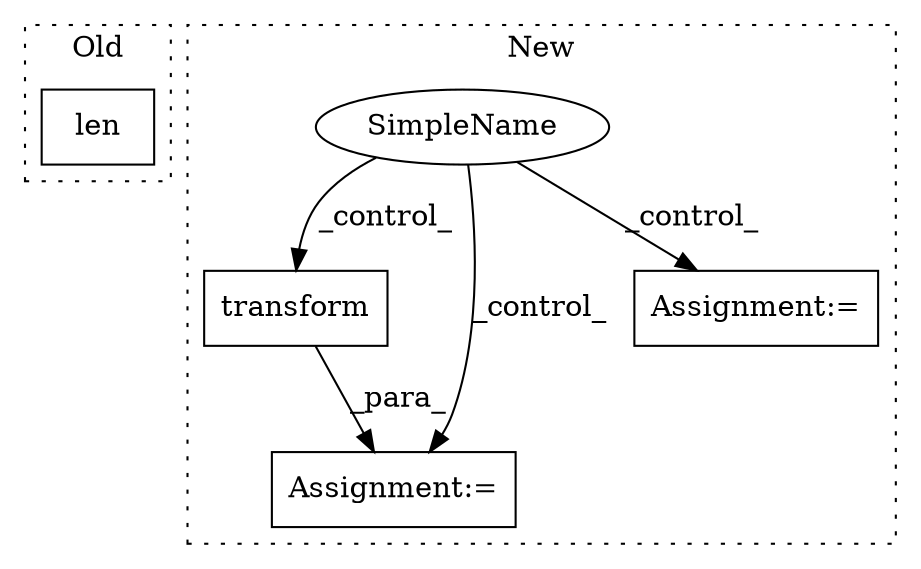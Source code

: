 digraph G {
subgraph cluster0 {
1 [label="len" a="32" s="1175,1185" l="4,1" shape="box"];
label = "Old";
style="dotted";
}
subgraph cluster1 {
2 [label="transform" a="32" s="2395,2421" l="10,1" shape="box"];
3 [label="Assignment:=" a="7" s="2388" l="1" shape="box"];
4 [label="SimpleName" a="42" s="" l="" shape="ellipse"];
5 [label="Assignment:=" a="7" s="2045" l="1" shape="box"];
label = "New";
style="dotted";
}
2 -> 3 [label="_para_"];
4 -> 5 [label="_control_"];
4 -> 3 [label="_control_"];
4 -> 2 [label="_control_"];
}